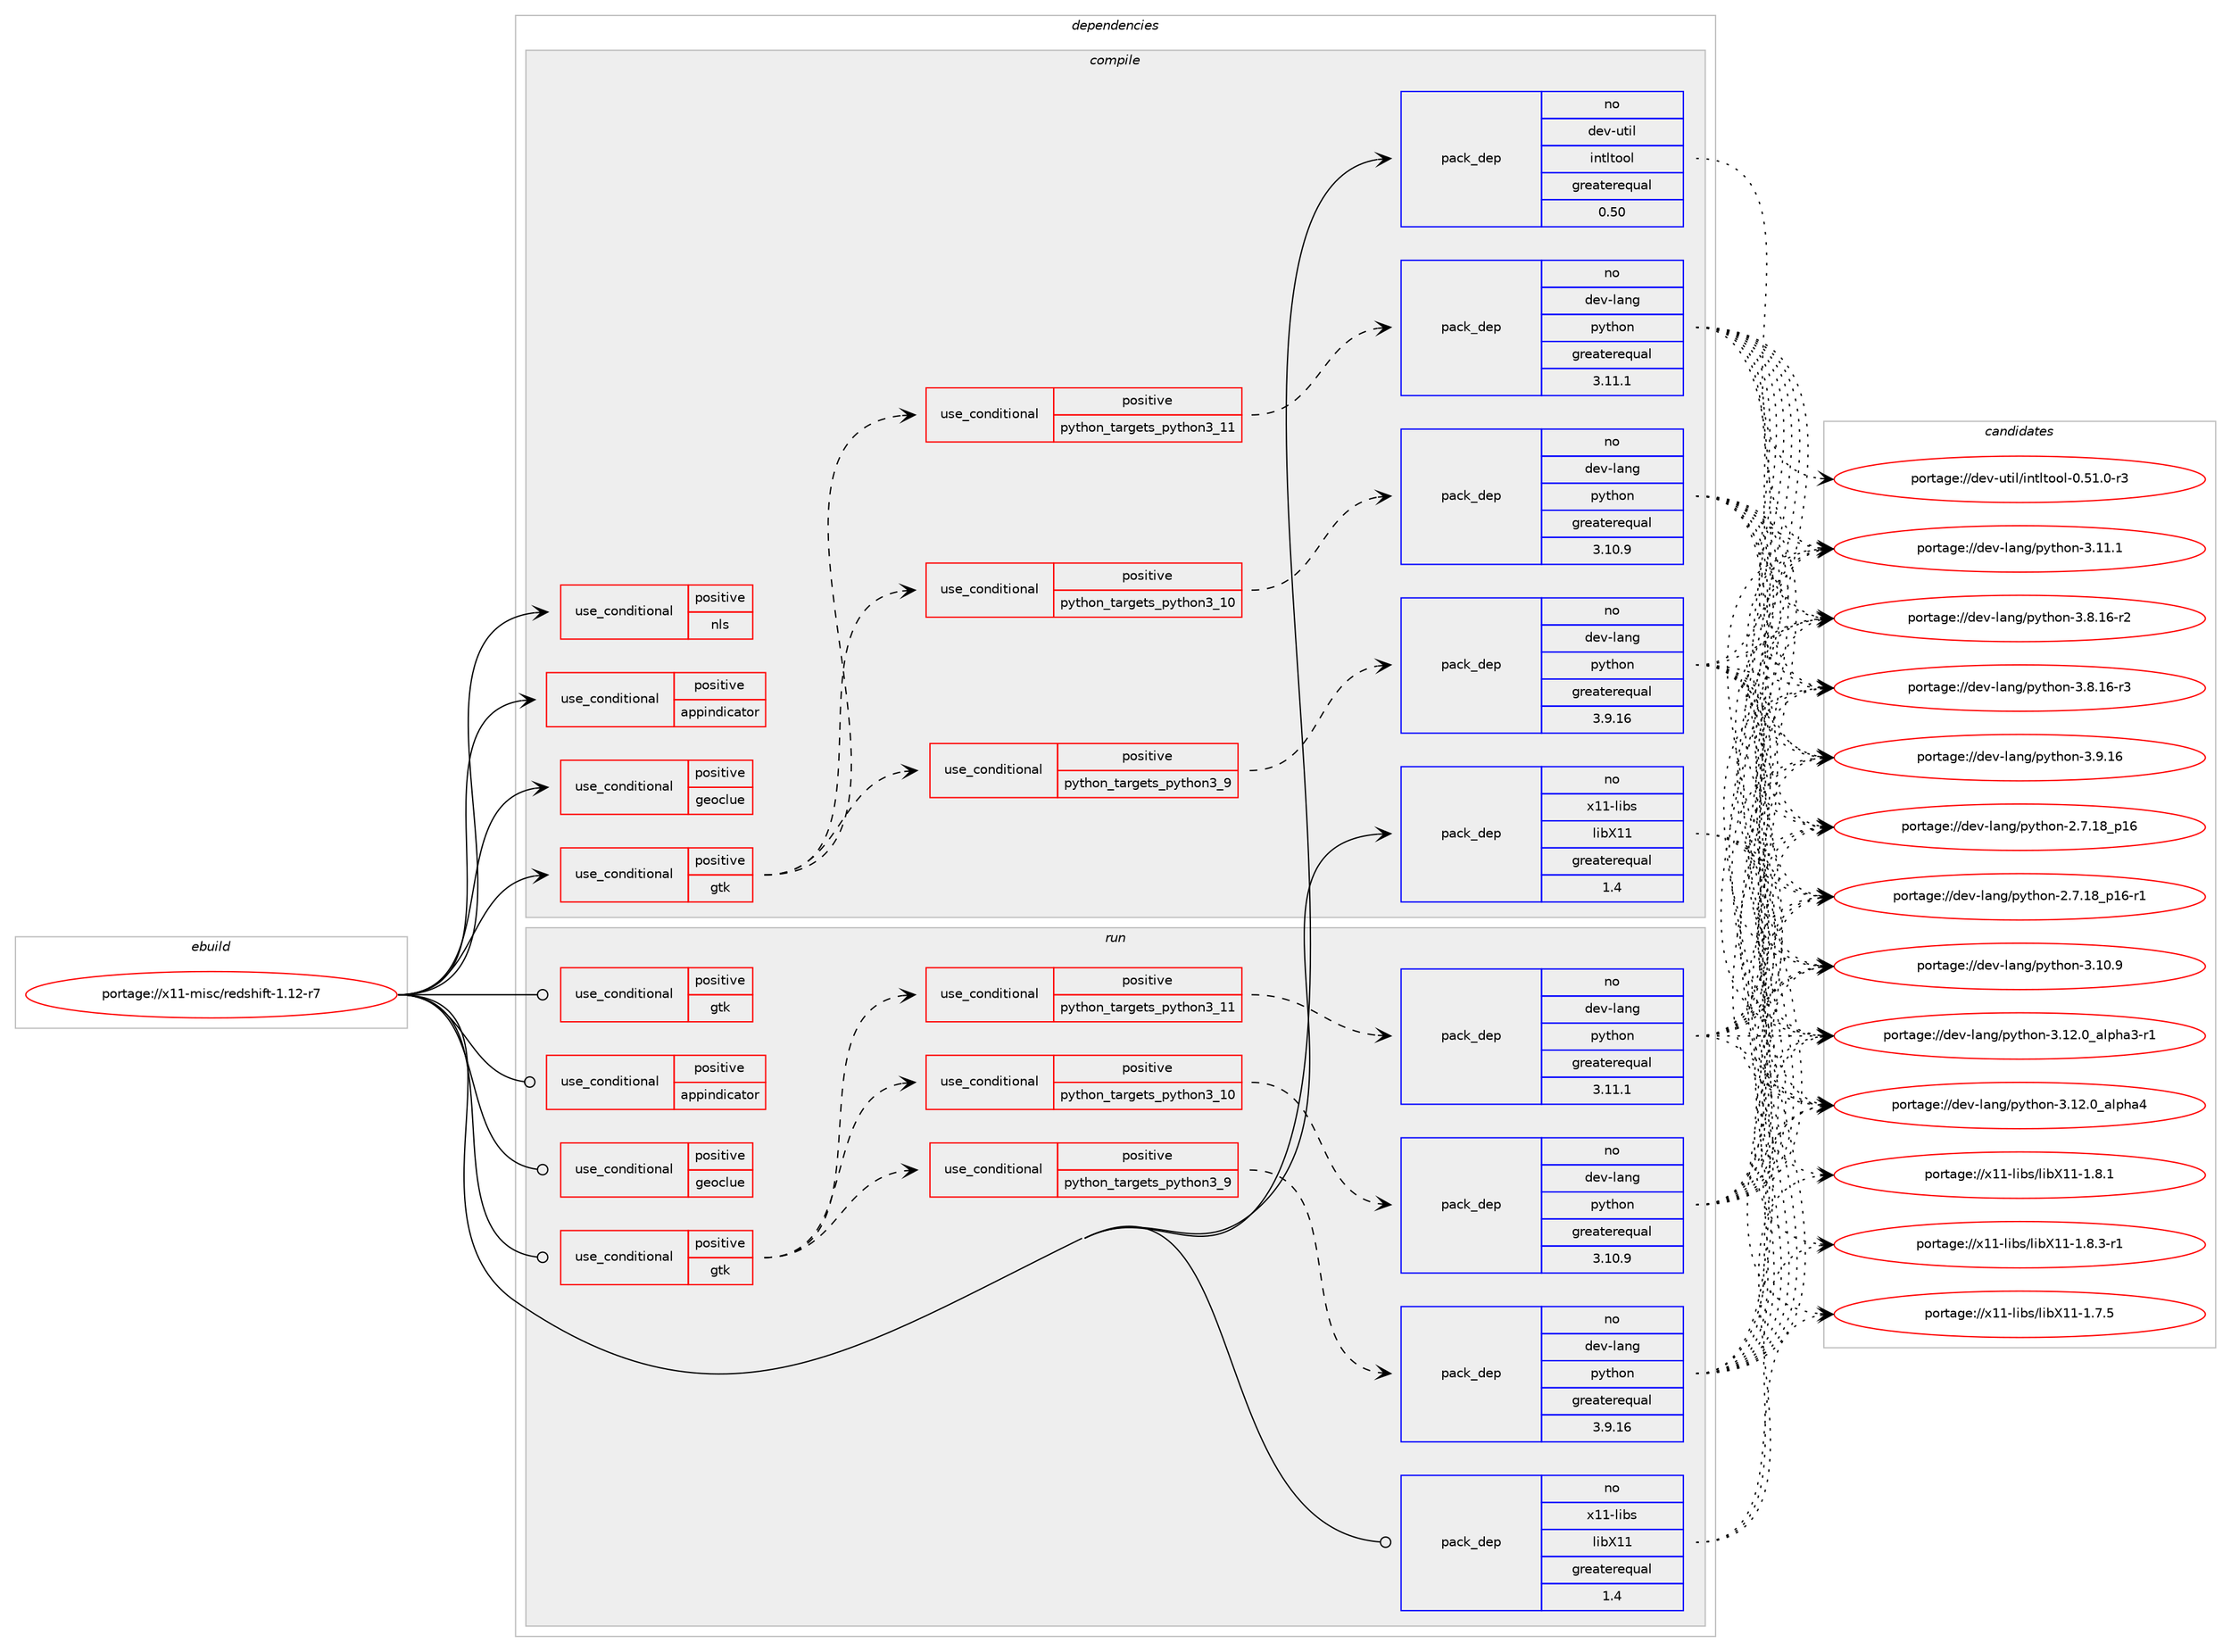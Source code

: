 digraph prolog {

# *************
# Graph options
# *************

newrank=true;
concentrate=true;
compound=true;
graph [rankdir=LR,fontname=Helvetica,fontsize=10,ranksep=1.5];#, ranksep=2.5, nodesep=0.2];
edge  [arrowhead=vee];
node  [fontname=Helvetica,fontsize=10];

# **********
# The ebuild
# **********

subgraph cluster_leftcol {
color=gray;
rank=same;
label=<<i>ebuild</i>>;
id [label="portage://x11-misc/redshift-1.12-r7", color=red, width=4, href="../x11-misc/redshift-1.12-r7.svg"];
}

# ****************
# The dependencies
# ****************

subgraph cluster_midcol {
color=gray;
label=<<i>dependencies</i>>;
subgraph cluster_compile {
fillcolor="#eeeeee";
style=filled;
label=<<i>compile</i>>;
subgraph cond5528 {
dependency8736 [label=<<TABLE BORDER="0" CELLBORDER="1" CELLSPACING="0" CELLPADDING="4"><TR><TD ROWSPAN="3" CELLPADDING="10">use_conditional</TD></TR><TR><TD>positive</TD></TR><TR><TD>appindicator</TD></TR></TABLE>>, shape=none, color=red];
# *** BEGIN UNKNOWN DEPENDENCY TYPE (TODO) ***
# dependency8736 -> package_dependency(portage://x11-misc/redshift-1.12-r7,install,no,dev-libs,libappindicator,none,[,,],[slot(3)],[use(enable(introspection),none)])
# *** END UNKNOWN DEPENDENCY TYPE (TODO) ***

}
id:e -> dependency8736:w [weight=20,style="solid",arrowhead="vee"];
subgraph cond5529 {
dependency8737 [label=<<TABLE BORDER="0" CELLBORDER="1" CELLSPACING="0" CELLPADDING="4"><TR><TD ROWSPAN="3" CELLPADDING="10">use_conditional</TD></TR><TR><TD>positive</TD></TR><TR><TD>geoclue</TD></TR></TABLE>>, shape=none, color=red];
# *** BEGIN UNKNOWN DEPENDENCY TYPE (TODO) ***
# dependency8737 -> package_dependency(portage://x11-misc/redshift-1.12-r7,install,no,app-misc,geoclue,none,[,,],[slot(2.0)],[])
# *** END UNKNOWN DEPENDENCY TYPE (TODO) ***

# *** BEGIN UNKNOWN DEPENDENCY TYPE (TODO) ***
# dependency8737 -> package_dependency(portage://x11-misc/redshift-1.12-r7,install,no,dev-libs,glib,none,[,,],[slot(2)],[])
# *** END UNKNOWN DEPENDENCY TYPE (TODO) ***

}
id:e -> dependency8737:w [weight=20,style="solid",arrowhead="vee"];
subgraph cond5530 {
dependency8738 [label=<<TABLE BORDER="0" CELLBORDER="1" CELLSPACING="0" CELLPADDING="4"><TR><TD ROWSPAN="3" CELLPADDING="10">use_conditional</TD></TR><TR><TD>positive</TD></TR><TR><TD>gtk</TD></TR></TABLE>>, shape=none, color=red];
subgraph cond5531 {
dependency8739 [label=<<TABLE BORDER="0" CELLBORDER="1" CELLSPACING="0" CELLPADDING="4"><TR><TD ROWSPAN="3" CELLPADDING="10">use_conditional</TD></TR><TR><TD>positive</TD></TR><TR><TD>python_targets_python3_9</TD></TR></TABLE>>, shape=none, color=red];
subgraph pack3089 {
dependency8740 [label=<<TABLE BORDER="0" CELLBORDER="1" CELLSPACING="0" CELLPADDING="4" WIDTH="220"><TR><TD ROWSPAN="6" CELLPADDING="30">pack_dep</TD></TR><TR><TD WIDTH="110">no</TD></TR><TR><TD>dev-lang</TD></TR><TR><TD>python</TD></TR><TR><TD>greaterequal</TD></TR><TR><TD>3.9.16</TD></TR></TABLE>>, shape=none, color=blue];
}
dependency8739:e -> dependency8740:w [weight=20,style="dashed",arrowhead="vee"];
}
dependency8738:e -> dependency8739:w [weight=20,style="dashed",arrowhead="vee"];
subgraph cond5532 {
dependency8741 [label=<<TABLE BORDER="0" CELLBORDER="1" CELLSPACING="0" CELLPADDING="4"><TR><TD ROWSPAN="3" CELLPADDING="10">use_conditional</TD></TR><TR><TD>positive</TD></TR><TR><TD>python_targets_python3_10</TD></TR></TABLE>>, shape=none, color=red];
subgraph pack3090 {
dependency8742 [label=<<TABLE BORDER="0" CELLBORDER="1" CELLSPACING="0" CELLPADDING="4" WIDTH="220"><TR><TD ROWSPAN="6" CELLPADDING="30">pack_dep</TD></TR><TR><TD WIDTH="110">no</TD></TR><TR><TD>dev-lang</TD></TR><TR><TD>python</TD></TR><TR><TD>greaterequal</TD></TR><TR><TD>3.10.9</TD></TR></TABLE>>, shape=none, color=blue];
}
dependency8741:e -> dependency8742:w [weight=20,style="dashed",arrowhead="vee"];
}
dependency8738:e -> dependency8741:w [weight=20,style="dashed",arrowhead="vee"];
subgraph cond5533 {
dependency8743 [label=<<TABLE BORDER="0" CELLBORDER="1" CELLSPACING="0" CELLPADDING="4"><TR><TD ROWSPAN="3" CELLPADDING="10">use_conditional</TD></TR><TR><TD>positive</TD></TR><TR><TD>python_targets_python3_11</TD></TR></TABLE>>, shape=none, color=red];
subgraph pack3091 {
dependency8744 [label=<<TABLE BORDER="0" CELLBORDER="1" CELLSPACING="0" CELLPADDING="4" WIDTH="220"><TR><TD ROWSPAN="6" CELLPADDING="30">pack_dep</TD></TR><TR><TD WIDTH="110">no</TD></TR><TR><TD>dev-lang</TD></TR><TR><TD>python</TD></TR><TR><TD>greaterequal</TD></TR><TR><TD>3.11.1</TD></TR></TABLE>>, shape=none, color=blue];
}
dependency8743:e -> dependency8744:w [weight=20,style="dashed",arrowhead="vee"];
}
dependency8738:e -> dependency8743:w [weight=20,style="dashed",arrowhead="vee"];
}
id:e -> dependency8738:w [weight=20,style="solid",arrowhead="vee"];
subgraph cond5534 {
dependency8745 [label=<<TABLE BORDER="0" CELLBORDER="1" CELLSPACING="0" CELLPADDING="4"><TR><TD ROWSPAN="3" CELLPADDING="10">use_conditional</TD></TR><TR><TD>positive</TD></TR><TR><TD>nls</TD></TR></TABLE>>, shape=none, color=red];
# *** BEGIN UNKNOWN DEPENDENCY TYPE (TODO) ***
# dependency8745 -> package_dependency(portage://x11-misc/redshift-1.12-r7,install,no,sys-devel,gettext,none,[,,],[],[])
# *** END UNKNOWN DEPENDENCY TYPE (TODO) ***

}
id:e -> dependency8745:w [weight=20,style="solid",arrowhead="vee"];
subgraph pack3092 {
dependency8746 [label=<<TABLE BORDER="0" CELLBORDER="1" CELLSPACING="0" CELLPADDING="4" WIDTH="220"><TR><TD ROWSPAN="6" CELLPADDING="30">pack_dep</TD></TR><TR><TD WIDTH="110">no</TD></TR><TR><TD>dev-util</TD></TR><TR><TD>intltool</TD></TR><TR><TD>greaterequal</TD></TR><TR><TD>0.50</TD></TR></TABLE>>, shape=none, color=blue];
}
id:e -> dependency8746:w [weight=20,style="solid",arrowhead="vee"];
subgraph pack3093 {
dependency8747 [label=<<TABLE BORDER="0" CELLBORDER="1" CELLSPACING="0" CELLPADDING="4" WIDTH="220"><TR><TD ROWSPAN="6" CELLPADDING="30">pack_dep</TD></TR><TR><TD WIDTH="110">no</TD></TR><TR><TD>x11-libs</TD></TR><TR><TD>libX11</TD></TR><TR><TD>greaterequal</TD></TR><TR><TD>1.4</TD></TR></TABLE>>, shape=none, color=blue];
}
id:e -> dependency8747:w [weight=20,style="solid",arrowhead="vee"];
# *** BEGIN UNKNOWN DEPENDENCY TYPE (TODO) ***
# id -> package_dependency(portage://x11-misc/redshift-1.12-r7,install,no,x11-libs,libXxf86vm,none,[,,],[],[])
# *** END UNKNOWN DEPENDENCY TYPE (TODO) ***

# *** BEGIN UNKNOWN DEPENDENCY TYPE (TODO) ***
# id -> package_dependency(portage://x11-misc/redshift-1.12-r7,install,no,x11-libs,libdrm,none,[,,],[],[])
# *** END UNKNOWN DEPENDENCY TYPE (TODO) ***

# *** BEGIN UNKNOWN DEPENDENCY TYPE (TODO) ***
# id -> package_dependency(portage://x11-misc/redshift-1.12-r7,install,no,x11-libs,libxcb,none,[,,],[],[])
# *** END UNKNOWN DEPENDENCY TYPE (TODO) ***

}
subgraph cluster_compileandrun {
fillcolor="#eeeeee";
style=filled;
label=<<i>compile and run</i>>;
}
subgraph cluster_run {
fillcolor="#eeeeee";
style=filled;
label=<<i>run</i>>;
subgraph cond5535 {
dependency8748 [label=<<TABLE BORDER="0" CELLBORDER="1" CELLSPACING="0" CELLPADDING="4"><TR><TD ROWSPAN="3" CELLPADDING="10">use_conditional</TD></TR><TR><TD>positive</TD></TR><TR><TD>appindicator</TD></TR></TABLE>>, shape=none, color=red];
# *** BEGIN UNKNOWN DEPENDENCY TYPE (TODO) ***
# dependency8748 -> package_dependency(portage://x11-misc/redshift-1.12-r7,run,no,dev-libs,libappindicator,none,[,,],[slot(3)],[use(enable(introspection),none)])
# *** END UNKNOWN DEPENDENCY TYPE (TODO) ***

}
id:e -> dependency8748:w [weight=20,style="solid",arrowhead="odot"];
subgraph cond5536 {
dependency8749 [label=<<TABLE BORDER="0" CELLBORDER="1" CELLSPACING="0" CELLPADDING="4"><TR><TD ROWSPAN="3" CELLPADDING="10">use_conditional</TD></TR><TR><TD>positive</TD></TR><TR><TD>geoclue</TD></TR></TABLE>>, shape=none, color=red];
# *** BEGIN UNKNOWN DEPENDENCY TYPE (TODO) ***
# dependency8749 -> package_dependency(portage://x11-misc/redshift-1.12-r7,run,no,app-misc,geoclue,none,[,,],[slot(2.0)],[])
# *** END UNKNOWN DEPENDENCY TYPE (TODO) ***

# *** BEGIN UNKNOWN DEPENDENCY TYPE (TODO) ***
# dependency8749 -> package_dependency(portage://x11-misc/redshift-1.12-r7,run,no,dev-libs,glib,none,[,,],[slot(2)],[])
# *** END UNKNOWN DEPENDENCY TYPE (TODO) ***

}
id:e -> dependency8749:w [weight=20,style="solid",arrowhead="odot"];
subgraph cond5537 {
dependency8750 [label=<<TABLE BORDER="0" CELLBORDER="1" CELLSPACING="0" CELLPADDING="4"><TR><TD ROWSPAN="3" CELLPADDING="10">use_conditional</TD></TR><TR><TD>positive</TD></TR><TR><TD>gtk</TD></TR></TABLE>>, shape=none, color=red];
subgraph cond5538 {
dependency8751 [label=<<TABLE BORDER="0" CELLBORDER="1" CELLSPACING="0" CELLPADDING="4"><TR><TD ROWSPAN="3" CELLPADDING="10">use_conditional</TD></TR><TR><TD>positive</TD></TR><TR><TD>python_targets_python3_9</TD></TR></TABLE>>, shape=none, color=red];
subgraph pack3094 {
dependency8752 [label=<<TABLE BORDER="0" CELLBORDER="1" CELLSPACING="0" CELLPADDING="4" WIDTH="220"><TR><TD ROWSPAN="6" CELLPADDING="30">pack_dep</TD></TR><TR><TD WIDTH="110">no</TD></TR><TR><TD>dev-lang</TD></TR><TR><TD>python</TD></TR><TR><TD>greaterequal</TD></TR><TR><TD>3.9.16</TD></TR></TABLE>>, shape=none, color=blue];
}
dependency8751:e -> dependency8752:w [weight=20,style="dashed",arrowhead="vee"];
}
dependency8750:e -> dependency8751:w [weight=20,style="dashed",arrowhead="vee"];
subgraph cond5539 {
dependency8753 [label=<<TABLE BORDER="0" CELLBORDER="1" CELLSPACING="0" CELLPADDING="4"><TR><TD ROWSPAN="3" CELLPADDING="10">use_conditional</TD></TR><TR><TD>positive</TD></TR><TR><TD>python_targets_python3_10</TD></TR></TABLE>>, shape=none, color=red];
subgraph pack3095 {
dependency8754 [label=<<TABLE BORDER="0" CELLBORDER="1" CELLSPACING="0" CELLPADDING="4" WIDTH="220"><TR><TD ROWSPAN="6" CELLPADDING="30">pack_dep</TD></TR><TR><TD WIDTH="110">no</TD></TR><TR><TD>dev-lang</TD></TR><TR><TD>python</TD></TR><TR><TD>greaterequal</TD></TR><TR><TD>3.10.9</TD></TR></TABLE>>, shape=none, color=blue];
}
dependency8753:e -> dependency8754:w [weight=20,style="dashed",arrowhead="vee"];
}
dependency8750:e -> dependency8753:w [weight=20,style="dashed",arrowhead="vee"];
subgraph cond5540 {
dependency8755 [label=<<TABLE BORDER="0" CELLBORDER="1" CELLSPACING="0" CELLPADDING="4"><TR><TD ROWSPAN="3" CELLPADDING="10">use_conditional</TD></TR><TR><TD>positive</TD></TR><TR><TD>python_targets_python3_11</TD></TR></TABLE>>, shape=none, color=red];
subgraph pack3096 {
dependency8756 [label=<<TABLE BORDER="0" CELLBORDER="1" CELLSPACING="0" CELLPADDING="4" WIDTH="220"><TR><TD ROWSPAN="6" CELLPADDING="30">pack_dep</TD></TR><TR><TD WIDTH="110">no</TD></TR><TR><TD>dev-lang</TD></TR><TR><TD>python</TD></TR><TR><TD>greaterequal</TD></TR><TR><TD>3.11.1</TD></TR></TABLE>>, shape=none, color=blue];
}
dependency8755:e -> dependency8756:w [weight=20,style="dashed",arrowhead="vee"];
}
dependency8750:e -> dependency8755:w [weight=20,style="dashed",arrowhead="vee"];
}
id:e -> dependency8750:w [weight=20,style="solid",arrowhead="odot"];
subgraph cond5541 {
dependency8757 [label=<<TABLE BORDER="0" CELLBORDER="1" CELLSPACING="0" CELLPADDING="4"><TR><TD ROWSPAN="3" CELLPADDING="10">use_conditional</TD></TR><TR><TD>positive</TD></TR><TR><TD>gtk</TD></TR></TABLE>>, shape=none, color=red];
# *** BEGIN UNKNOWN DEPENDENCY TYPE (TODO) ***
# dependency8757 -> package_dependency(portage://x11-misc/redshift-1.12-r7,run,no,dev-python,pygobject,none,[,,],[],[use(optenable(python_targets_python3_9),negative),use(optenable(python_targets_python3_10),negative),use(optenable(python_targets_python3_11),negative)])
# *** END UNKNOWN DEPENDENCY TYPE (TODO) ***

# *** BEGIN UNKNOWN DEPENDENCY TYPE (TODO) ***
# dependency8757 -> package_dependency(portage://x11-misc/redshift-1.12-r7,run,no,x11-libs,gtk+,none,[,,],[slot(3)],[use(enable(introspection),none)])
# *** END UNKNOWN DEPENDENCY TYPE (TODO) ***

# *** BEGIN UNKNOWN DEPENDENCY TYPE (TODO) ***
# dependency8757 -> package_dependency(portage://x11-misc/redshift-1.12-r7,run,no,dev-python,pyxdg,none,[,,],[],[use(optenable(python_targets_python3_9),negative),use(optenable(python_targets_python3_10),negative),use(optenable(python_targets_python3_11),negative)])
# *** END UNKNOWN DEPENDENCY TYPE (TODO) ***

}
id:e -> dependency8757:w [weight=20,style="solid",arrowhead="odot"];
subgraph pack3097 {
dependency8758 [label=<<TABLE BORDER="0" CELLBORDER="1" CELLSPACING="0" CELLPADDING="4" WIDTH="220"><TR><TD ROWSPAN="6" CELLPADDING="30">pack_dep</TD></TR><TR><TD WIDTH="110">no</TD></TR><TR><TD>x11-libs</TD></TR><TR><TD>libX11</TD></TR><TR><TD>greaterequal</TD></TR><TR><TD>1.4</TD></TR></TABLE>>, shape=none, color=blue];
}
id:e -> dependency8758:w [weight=20,style="solid",arrowhead="odot"];
# *** BEGIN UNKNOWN DEPENDENCY TYPE (TODO) ***
# id -> package_dependency(portage://x11-misc/redshift-1.12-r7,run,no,x11-libs,libXxf86vm,none,[,,],[],[])
# *** END UNKNOWN DEPENDENCY TYPE (TODO) ***

# *** BEGIN UNKNOWN DEPENDENCY TYPE (TODO) ***
# id -> package_dependency(portage://x11-misc/redshift-1.12-r7,run,no,x11-libs,libdrm,none,[,,],[],[])
# *** END UNKNOWN DEPENDENCY TYPE (TODO) ***

# *** BEGIN UNKNOWN DEPENDENCY TYPE (TODO) ***
# id -> package_dependency(portage://x11-misc/redshift-1.12-r7,run,no,x11-libs,libxcb,none,[,,],[],[])
# *** END UNKNOWN DEPENDENCY TYPE (TODO) ***

}
}

# **************
# The candidates
# **************

subgraph cluster_choices {
rank=same;
color=gray;
label=<<i>candidates</i>>;

subgraph choice3089 {
color=black;
nodesep=1;
choice10010111845108971101034711212111610411111045504655464956951124954 [label="portage://dev-lang/python-2.7.18_p16", color=red, width=4,href="../dev-lang/python-2.7.18_p16.svg"];
choice100101118451089711010347112121116104111110455046554649569511249544511449 [label="portage://dev-lang/python-2.7.18_p16-r1", color=red, width=4,href="../dev-lang/python-2.7.18_p16-r1.svg"];
choice10010111845108971101034711212111610411111045514649484657 [label="portage://dev-lang/python-3.10.9", color=red, width=4,href="../dev-lang/python-3.10.9.svg"];
choice10010111845108971101034711212111610411111045514649494649 [label="portage://dev-lang/python-3.11.1", color=red, width=4,href="../dev-lang/python-3.11.1.svg"];
choice10010111845108971101034711212111610411111045514649504648959710811210497514511449 [label="portage://dev-lang/python-3.12.0_alpha3-r1", color=red, width=4,href="../dev-lang/python-3.12.0_alpha3-r1.svg"];
choice1001011184510897110103471121211161041111104551464950464895971081121049752 [label="portage://dev-lang/python-3.12.0_alpha4", color=red, width=4,href="../dev-lang/python-3.12.0_alpha4.svg"];
choice100101118451089711010347112121116104111110455146564649544511450 [label="portage://dev-lang/python-3.8.16-r2", color=red, width=4,href="../dev-lang/python-3.8.16-r2.svg"];
choice100101118451089711010347112121116104111110455146564649544511451 [label="portage://dev-lang/python-3.8.16-r3", color=red, width=4,href="../dev-lang/python-3.8.16-r3.svg"];
choice10010111845108971101034711212111610411111045514657464954 [label="portage://dev-lang/python-3.9.16", color=red, width=4,href="../dev-lang/python-3.9.16.svg"];
dependency8740:e -> choice10010111845108971101034711212111610411111045504655464956951124954:w [style=dotted,weight="100"];
dependency8740:e -> choice100101118451089711010347112121116104111110455046554649569511249544511449:w [style=dotted,weight="100"];
dependency8740:e -> choice10010111845108971101034711212111610411111045514649484657:w [style=dotted,weight="100"];
dependency8740:e -> choice10010111845108971101034711212111610411111045514649494649:w [style=dotted,weight="100"];
dependency8740:e -> choice10010111845108971101034711212111610411111045514649504648959710811210497514511449:w [style=dotted,weight="100"];
dependency8740:e -> choice1001011184510897110103471121211161041111104551464950464895971081121049752:w [style=dotted,weight="100"];
dependency8740:e -> choice100101118451089711010347112121116104111110455146564649544511450:w [style=dotted,weight="100"];
dependency8740:e -> choice100101118451089711010347112121116104111110455146564649544511451:w [style=dotted,weight="100"];
dependency8740:e -> choice10010111845108971101034711212111610411111045514657464954:w [style=dotted,weight="100"];
}
subgraph choice3090 {
color=black;
nodesep=1;
choice10010111845108971101034711212111610411111045504655464956951124954 [label="portage://dev-lang/python-2.7.18_p16", color=red, width=4,href="../dev-lang/python-2.7.18_p16.svg"];
choice100101118451089711010347112121116104111110455046554649569511249544511449 [label="portage://dev-lang/python-2.7.18_p16-r1", color=red, width=4,href="../dev-lang/python-2.7.18_p16-r1.svg"];
choice10010111845108971101034711212111610411111045514649484657 [label="portage://dev-lang/python-3.10.9", color=red, width=4,href="../dev-lang/python-3.10.9.svg"];
choice10010111845108971101034711212111610411111045514649494649 [label="portage://dev-lang/python-3.11.1", color=red, width=4,href="../dev-lang/python-3.11.1.svg"];
choice10010111845108971101034711212111610411111045514649504648959710811210497514511449 [label="portage://dev-lang/python-3.12.0_alpha3-r1", color=red, width=4,href="../dev-lang/python-3.12.0_alpha3-r1.svg"];
choice1001011184510897110103471121211161041111104551464950464895971081121049752 [label="portage://dev-lang/python-3.12.0_alpha4", color=red, width=4,href="../dev-lang/python-3.12.0_alpha4.svg"];
choice100101118451089711010347112121116104111110455146564649544511450 [label="portage://dev-lang/python-3.8.16-r2", color=red, width=4,href="../dev-lang/python-3.8.16-r2.svg"];
choice100101118451089711010347112121116104111110455146564649544511451 [label="portage://dev-lang/python-3.8.16-r3", color=red, width=4,href="../dev-lang/python-3.8.16-r3.svg"];
choice10010111845108971101034711212111610411111045514657464954 [label="portage://dev-lang/python-3.9.16", color=red, width=4,href="../dev-lang/python-3.9.16.svg"];
dependency8742:e -> choice10010111845108971101034711212111610411111045504655464956951124954:w [style=dotted,weight="100"];
dependency8742:e -> choice100101118451089711010347112121116104111110455046554649569511249544511449:w [style=dotted,weight="100"];
dependency8742:e -> choice10010111845108971101034711212111610411111045514649484657:w [style=dotted,weight="100"];
dependency8742:e -> choice10010111845108971101034711212111610411111045514649494649:w [style=dotted,weight="100"];
dependency8742:e -> choice10010111845108971101034711212111610411111045514649504648959710811210497514511449:w [style=dotted,weight="100"];
dependency8742:e -> choice1001011184510897110103471121211161041111104551464950464895971081121049752:w [style=dotted,weight="100"];
dependency8742:e -> choice100101118451089711010347112121116104111110455146564649544511450:w [style=dotted,weight="100"];
dependency8742:e -> choice100101118451089711010347112121116104111110455146564649544511451:w [style=dotted,weight="100"];
dependency8742:e -> choice10010111845108971101034711212111610411111045514657464954:w [style=dotted,weight="100"];
}
subgraph choice3091 {
color=black;
nodesep=1;
choice10010111845108971101034711212111610411111045504655464956951124954 [label="portage://dev-lang/python-2.7.18_p16", color=red, width=4,href="../dev-lang/python-2.7.18_p16.svg"];
choice100101118451089711010347112121116104111110455046554649569511249544511449 [label="portage://dev-lang/python-2.7.18_p16-r1", color=red, width=4,href="../dev-lang/python-2.7.18_p16-r1.svg"];
choice10010111845108971101034711212111610411111045514649484657 [label="portage://dev-lang/python-3.10.9", color=red, width=4,href="../dev-lang/python-3.10.9.svg"];
choice10010111845108971101034711212111610411111045514649494649 [label="portage://dev-lang/python-3.11.1", color=red, width=4,href="../dev-lang/python-3.11.1.svg"];
choice10010111845108971101034711212111610411111045514649504648959710811210497514511449 [label="portage://dev-lang/python-3.12.0_alpha3-r1", color=red, width=4,href="../dev-lang/python-3.12.0_alpha3-r1.svg"];
choice1001011184510897110103471121211161041111104551464950464895971081121049752 [label="portage://dev-lang/python-3.12.0_alpha4", color=red, width=4,href="../dev-lang/python-3.12.0_alpha4.svg"];
choice100101118451089711010347112121116104111110455146564649544511450 [label="portage://dev-lang/python-3.8.16-r2", color=red, width=4,href="../dev-lang/python-3.8.16-r2.svg"];
choice100101118451089711010347112121116104111110455146564649544511451 [label="portage://dev-lang/python-3.8.16-r3", color=red, width=4,href="../dev-lang/python-3.8.16-r3.svg"];
choice10010111845108971101034711212111610411111045514657464954 [label="portage://dev-lang/python-3.9.16", color=red, width=4,href="../dev-lang/python-3.9.16.svg"];
dependency8744:e -> choice10010111845108971101034711212111610411111045504655464956951124954:w [style=dotted,weight="100"];
dependency8744:e -> choice100101118451089711010347112121116104111110455046554649569511249544511449:w [style=dotted,weight="100"];
dependency8744:e -> choice10010111845108971101034711212111610411111045514649484657:w [style=dotted,weight="100"];
dependency8744:e -> choice10010111845108971101034711212111610411111045514649494649:w [style=dotted,weight="100"];
dependency8744:e -> choice10010111845108971101034711212111610411111045514649504648959710811210497514511449:w [style=dotted,weight="100"];
dependency8744:e -> choice1001011184510897110103471121211161041111104551464950464895971081121049752:w [style=dotted,weight="100"];
dependency8744:e -> choice100101118451089711010347112121116104111110455146564649544511450:w [style=dotted,weight="100"];
dependency8744:e -> choice100101118451089711010347112121116104111110455146564649544511451:w [style=dotted,weight="100"];
dependency8744:e -> choice10010111845108971101034711212111610411111045514657464954:w [style=dotted,weight="100"];
}
subgraph choice3092 {
color=black;
nodesep=1;
choice1001011184511711610510847105110116108116111111108454846534946484511451 [label="portage://dev-util/intltool-0.51.0-r3", color=red, width=4,href="../dev-util/intltool-0.51.0-r3.svg"];
dependency8746:e -> choice1001011184511711610510847105110116108116111111108454846534946484511451:w [style=dotted,weight="100"];
}
subgraph choice3093 {
color=black;
nodesep=1;
choice120494945108105981154710810598884949454946554653 [label="portage://x11-libs/libX11-1.7.5", color=red, width=4,href="../x11-libs/libX11-1.7.5.svg"];
choice120494945108105981154710810598884949454946564649 [label="portage://x11-libs/libX11-1.8.1", color=red, width=4,href="../x11-libs/libX11-1.8.1.svg"];
choice1204949451081059811547108105988849494549465646514511449 [label="portage://x11-libs/libX11-1.8.3-r1", color=red, width=4,href="../x11-libs/libX11-1.8.3-r1.svg"];
dependency8747:e -> choice120494945108105981154710810598884949454946554653:w [style=dotted,weight="100"];
dependency8747:e -> choice120494945108105981154710810598884949454946564649:w [style=dotted,weight="100"];
dependency8747:e -> choice1204949451081059811547108105988849494549465646514511449:w [style=dotted,weight="100"];
}
subgraph choice3094 {
color=black;
nodesep=1;
choice10010111845108971101034711212111610411111045504655464956951124954 [label="portage://dev-lang/python-2.7.18_p16", color=red, width=4,href="../dev-lang/python-2.7.18_p16.svg"];
choice100101118451089711010347112121116104111110455046554649569511249544511449 [label="portage://dev-lang/python-2.7.18_p16-r1", color=red, width=4,href="../dev-lang/python-2.7.18_p16-r1.svg"];
choice10010111845108971101034711212111610411111045514649484657 [label="portage://dev-lang/python-3.10.9", color=red, width=4,href="../dev-lang/python-3.10.9.svg"];
choice10010111845108971101034711212111610411111045514649494649 [label="portage://dev-lang/python-3.11.1", color=red, width=4,href="../dev-lang/python-3.11.1.svg"];
choice10010111845108971101034711212111610411111045514649504648959710811210497514511449 [label="portage://dev-lang/python-3.12.0_alpha3-r1", color=red, width=4,href="../dev-lang/python-3.12.0_alpha3-r1.svg"];
choice1001011184510897110103471121211161041111104551464950464895971081121049752 [label="portage://dev-lang/python-3.12.0_alpha4", color=red, width=4,href="../dev-lang/python-3.12.0_alpha4.svg"];
choice100101118451089711010347112121116104111110455146564649544511450 [label="portage://dev-lang/python-3.8.16-r2", color=red, width=4,href="../dev-lang/python-3.8.16-r2.svg"];
choice100101118451089711010347112121116104111110455146564649544511451 [label="portage://dev-lang/python-3.8.16-r3", color=red, width=4,href="../dev-lang/python-3.8.16-r3.svg"];
choice10010111845108971101034711212111610411111045514657464954 [label="portage://dev-lang/python-3.9.16", color=red, width=4,href="../dev-lang/python-3.9.16.svg"];
dependency8752:e -> choice10010111845108971101034711212111610411111045504655464956951124954:w [style=dotted,weight="100"];
dependency8752:e -> choice100101118451089711010347112121116104111110455046554649569511249544511449:w [style=dotted,weight="100"];
dependency8752:e -> choice10010111845108971101034711212111610411111045514649484657:w [style=dotted,weight="100"];
dependency8752:e -> choice10010111845108971101034711212111610411111045514649494649:w [style=dotted,weight="100"];
dependency8752:e -> choice10010111845108971101034711212111610411111045514649504648959710811210497514511449:w [style=dotted,weight="100"];
dependency8752:e -> choice1001011184510897110103471121211161041111104551464950464895971081121049752:w [style=dotted,weight="100"];
dependency8752:e -> choice100101118451089711010347112121116104111110455146564649544511450:w [style=dotted,weight="100"];
dependency8752:e -> choice100101118451089711010347112121116104111110455146564649544511451:w [style=dotted,weight="100"];
dependency8752:e -> choice10010111845108971101034711212111610411111045514657464954:w [style=dotted,weight="100"];
}
subgraph choice3095 {
color=black;
nodesep=1;
choice10010111845108971101034711212111610411111045504655464956951124954 [label="portage://dev-lang/python-2.7.18_p16", color=red, width=4,href="../dev-lang/python-2.7.18_p16.svg"];
choice100101118451089711010347112121116104111110455046554649569511249544511449 [label="portage://dev-lang/python-2.7.18_p16-r1", color=red, width=4,href="../dev-lang/python-2.7.18_p16-r1.svg"];
choice10010111845108971101034711212111610411111045514649484657 [label="portage://dev-lang/python-3.10.9", color=red, width=4,href="../dev-lang/python-3.10.9.svg"];
choice10010111845108971101034711212111610411111045514649494649 [label="portage://dev-lang/python-3.11.1", color=red, width=4,href="../dev-lang/python-3.11.1.svg"];
choice10010111845108971101034711212111610411111045514649504648959710811210497514511449 [label="portage://dev-lang/python-3.12.0_alpha3-r1", color=red, width=4,href="../dev-lang/python-3.12.0_alpha3-r1.svg"];
choice1001011184510897110103471121211161041111104551464950464895971081121049752 [label="portage://dev-lang/python-3.12.0_alpha4", color=red, width=4,href="../dev-lang/python-3.12.0_alpha4.svg"];
choice100101118451089711010347112121116104111110455146564649544511450 [label="portage://dev-lang/python-3.8.16-r2", color=red, width=4,href="../dev-lang/python-3.8.16-r2.svg"];
choice100101118451089711010347112121116104111110455146564649544511451 [label="portage://dev-lang/python-3.8.16-r3", color=red, width=4,href="../dev-lang/python-3.8.16-r3.svg"];
choice10010111845108971101034711212111610411111045514657464954 [label="portage://dev-lang/python-3.9.16", color=red, width=4,href="../dev-lang/python-3.9.16.svg"];
dependency8754:e -> choice10010111845108971101034711212111610411111045504655464956951124954:w [style=dotted,weight="100"];
dependency8754:e -> choice100101118451089711010347112121116104111110455046554649569511249544511449:w [style=dotted,weight="100"];
dependency8754:e -> choice10010111845108971101034711212111610411111045514649484657:w [style=dotted,weight="100"];
dependency8754:e -> choice10010111845108971101034711212111610411111045514649494649:w [style=dotted,weight="100"];
dependency8754:e -> choice10010111845108971101034711212111610411111045514649504648959710811210497514511449:w [style=dotted,weight="100"];
dependency8754:e -> choice1001011184510897110103471121211161041111104551464950464895971081121049752:w [style=dotted,weight="100"];
dependency8754:e -> choice100101118451089711010347112121116104111110455146564649544511450:w [style=dotted,weight="100"];
dependency8754:e -> choice100101118451089711010347112121116104111110455146564649544511451:w [style=dotted,weight="100"];
dependency8754:e -> choice10010111845108971101034711212111610411111045514657464954:w [style=dotted,weight="100"];
}
subgraph choice3096 {
color=black;
nodesep=1;
choice10010111845108971101034711212111610411111045504655464956951124954 [label="portage://dev-lang/python-2.7.18_p16", color=red, width=4,href="../dev-lang/python-2.7.18_p16.svg"];
choice100101118451089711010347112121116104111110455046554649569511249544511449 [label="portage://dev-lang/python-2.7.18_p16-r1", color=red, width=4,href="../dev-lang/python-2.7.18_p16-r1.svg"];
choice10010111845108971101034711212111610411111045514649484657 [label="portage://dev-lang/python-3.10.9", color=red, width=4,href="../dev-lang/python-3.10.9.svg"];
choice10010111845108971101034711212111610411111045514649494649 [label="portage://dev-lang/python-3.11.1", color=red, width=4,href="../dev-lang/python-3.11.1.svg"];
choice10010111845108971101034711212111610411111045514649504648959710811210497514511449 [label="portage://dev-lang/python-3.12.0_alpha3-r1", color=red, width=4,href="../dev-lang/python-3.12.0_alpha3-r1.svg"];
choice1001011184510897110103471121211161041111104551464950464895971081121049752 [label="portage://dev-lang/python-3.12.0_alpha4", color=red, width=4,href="../dev-lang/python-3.12.0_alpha4.svg"];
choice100101118451089711010347112121116104111110455146564649544511450 [label="portage://dev-lang/python-3.8.16-r2", color=red, width=4,href="../dev-lang/python-3.8.16-r2.svg"];
choice100101118451089711010347112121116104111110455146564649544511451 [label="portage://dev-lang/python-3.8.16-r3", color=red, width=4,href="../dev-lang/python-3.8.16-r3.svg"];
choice10010111845108971101034711212111610411111045514657464954 [label="portage://dev-lang/python-3.9.16", color=red, width=4,href="../dev-lang/python-3.9.16.svg"];
dependency8756:e -> choice10010111845108971101034711212111610411111045504655464956951124954:w [style=dotted,weight="100"];
dependency8756:e -> choice100101118451089711010347112121116104111110455046554649569511249544511449:w [style=dotted,weight="100"];
dependency8756:e -> choice10010111845108971101034711212111610411111045514649484657:w [style=dotted,weight="100"];
dependency8756:e -> choice10010111845108971101034711212111610411111045514649494649:w [style=dotted,weight="100"];
dependency8756:e -> choice10010111845108971101034711212111610411111045514649504648959710811210497514511449:w [style=dotted,weight="100"];
dependency8756:e -> choice1001011184510897110103471121211161041111104551464950464895971081121049752:w [style=dotted,weight="100"];
dependency8756:e -> choice100101118451089711010347112121116104111110455146564649544511450:w [style=dotted,weight="100"];
dependency8756:e -> choice100101118451089711010347112121116104111110455146564649544511451:w [style=dotted,weight="100"];
dependency8756:e -> choice10010111845108971101034711212111610411111045514657464954:w [style=dotted,weight="100"];
}
subgraph choice3097 {
color=black;
nodesep=1;
choice120494945108105981154710810598884949454946554653 [label="portage://x11-libs/libX11-1.7.5", color=red, width=4,href="../x11-libs/libX11-1.7.5.svg"];
choice120494945108105981154710810598884949454946564649 [label="portage://x11-libs/libX11-1.8.1", color=red, width=4,href="../x11-libs/libX11-1.8.1.svg"];
choice1204949451081059811547108105988849494549465646514511449 [label="portage://x11-libs/libX11-1.8.3-r1", color=red, width=4,href="../x11-libs/libX11-1.8.3-r1.svg"];
dependency8758:e -> choice120494945108105981154710810598884949454946554653:w [style=dotted,weight="100"];
dependency8758:e -> choice120494945108105981154710810598884949454946564649:w [style=dotted,weight="100"];
dependency8758:e -> choice1204949451081059811547108105988849494549465646514511449:w [style=dotted,weight="100"];
}
}

}
